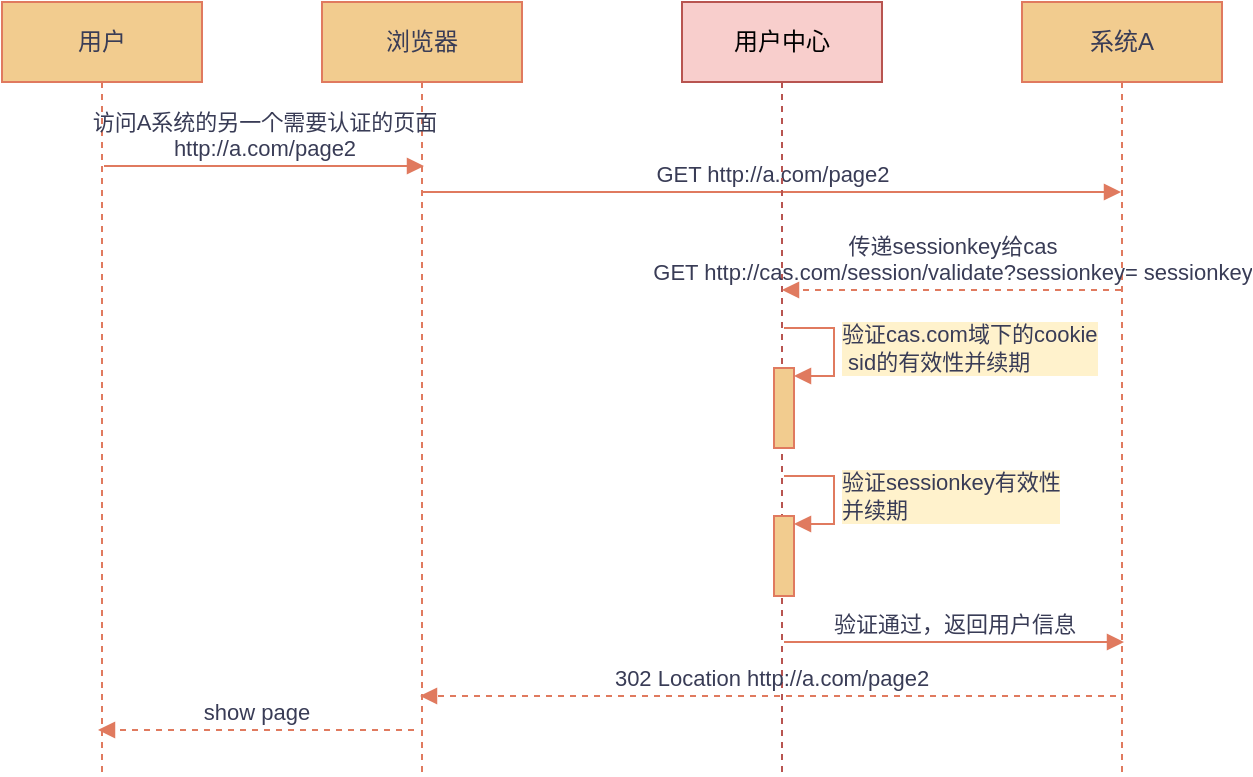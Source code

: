 <mxfile version="13.6.2" type="github">
  <diagram id="9yGuTlsZ8Y7SOnh658ti" name="第 1 页">
    <mxGraphModel dx="2066" dy="1041" grid="0" gridSize="10" guides="1" tooltips="1" connect="1" arrows="1" fold="1" page="0" pageScale="1" pageWidth="827" pageHeight="1169" background="none" math="0" shadow="0">
      <root>
        <mxCell id="0" />
        <mxCell id="1" parent="0" />
        <mxCell id="cOHTzzDG18c5NZVRI5Rh-1" value="用户" style="shape=umlLifeline;perimeter=lifelinePerimeter;whiteSpace=wrap;html=1;container=1;collapsible=0;recursiveResize=0;outlineConnect=0;fillColor=#F2CC8F;strokeColor=#E07A5F;fontColor=#393C56;labelBackgroundColor=none;" parent="1" vertex="1">
          <mxGeometry x="78" y="113" width="100" height="385" as="geometry" />
        </mxCell>
        <mxCell id="cOHTzzDG18c5NZVRI5Rh-5" value="浏览器" style="shape=umlLifeline;perimeter=lifelinePerimeter;whiteSpace=wrap;html=1;container=1;collapsible=0;recursiveResize=0;outlineConnect=0;fillColor=#F2CC8F;strokeColor=#E07A5F;fontColor=#393C56;labelBackgroundColor=none;" parent="1" vertex="1">
          <mxGeometry x="238" y="113" width="100" height="385" as="geometry" />
        </mxCell>
        <mxCell id="cOHTzzDG18c5NZVRI5Rh-11" value="GET http://a.com/page2" style="html=1;verticalAlign=bottom;endArrow=block;strokeColor=#E07A5F;fontColor=#393C56;labelBackgroundColor=none;" parent="cOHTzzDG18c5NZVRI5Rh-5" edge="1">
          <mxGeometry width="80" relative="1" as="geometry">
            <mxPoint x="50" y="95" as="sourcePoint" />
            <mxPoint x="399.5" y="95" as="targetPoint" />
          </mxGeometry>
        </mxCell>
        <mxCell id="cOHTzzDG18c5NZVRI5Rh-6" value="用户中心" style="shape=umlLifeline;perimeter=lifelinePerimeter;whiteSpace=wrap;html=1;container=1;collapsible=0;recursiveResize=0;outlineConnect=0;fillColor=#f8cecc;strokeColor=#b85450;labelBackgroundColor=none;" parent="1" vertex="1">
          <mxGeometry x="418" y="113" width="100" height="386" as="geometry" />
        </mxCell>
        <mxCell id="u-cGchz_qDVYLQRvQrQZ-2" value="验证sessionkey有效性&lt;br&gt;并续期" style="edgeStyle=orthogonalEdgeStyle;html=1;align=left;spacingLeft=2;endArrow=block;rounded=0;entryX=1;entryY=0;strokeColor=#E07A5F;fontColor=#393C56;labelBackgroundColor=#FFF2CC;" parent="cOHTzzDG18c5NZVRI5Rh-6" edge="1">
          <mxGeometry relative="1" as="geometry">
            <mxPoint x="51" y="237" as="sourcePoint" />
            <Array as="points">
              <mxPoint x="76" y="237" />
            </Array>
            <mxPoint x="56" y="261" as="targetPoint" />
          </mxGeometry>
        </mxCell>
        <mxCell id="u-cGchz_qDVYLQRvQrQZ-3" value="" style="html=1;points=[];perimeter=orthogonalPerimeter;fillColor=#F2CC8F;strokeColor=#E07A5F;fontColor=#393C56;labelBackgroundColor=none;" parent="cOHTzzDG18c5NZVRI5Rh-6" vertex="1">
          <mxGeometry x="46" y="257" width="10" height="40" as="geometry" />
        </mxCell>
        <mxCell id="Y87x2AK9z4zEFqLmgnwZ-1" value="验证cas.com域下的cookie&lt;br&gt;&amp;nbsp;sid的有效性并续期" style="edgeStyle=orthogonalEdgeStyle;html=1;align=left;spacingLeft=2;endArrow=block;rounded=0;entryX=1;entryY=0;strokeColor=#E07A5F;fontColor=#393C56;labelBackgroundColor=#FFF2CC;" parent="cOHTzzDG18c5NZVRI5Rh-6" edge="1">
          <mxGeometry relative="1" as="geometry">
            <mxPoint x="51" y="163" as="sourcePoint" />
            <Array as="points">
              <mxPoint x="76" y="163" />
            </Array>
            <mxPoint x="56" y="187" as="targetPoint" />
          </mxGeometry>
        </mxCell>
        <mxCell id="Y87x2AK9z4zEFqLmgnwZ-2" value="" style="html=1;points=[];perimeter=orthogonalPerimeter;fillColor=#F2CC8F;strokeColor=#E07A5F;fontColor=#393C56;labelBackgroundColor=none;" parent="cOHTzzDG18c5NZVRI5Rh-6" vertex="1">
          <mxGeometry x="46" y="183" width="10" height="40" as="geometry" />
        </mxCell>
        <mxCell id="cOHTzzDG18c5NZVRI5Rh-7" value="系统A" style="shape=umlLifeline;perimeter=lifelinePerimeter;whiteSpace=wrap;html=1;container=1;collapsible=0;recursiveResize=0;outlineConnect=0;fillColor=#F2CC8F;strokeColor=#E07A5F;fontColor=#393C56;labelBackgroundColor=none;" parent="1" vertex="1">
          <mxGeometry x="588" y="113" width="100" height="386" as="geometry" />
        </mxCell>
        <mxCell id="cOHTzzDG18c5NZVRI5Rh-15" value="传递sessionkey给cas&lt;br&gt;GET http://cas.com/session/validate?sessionkey=&amp;nbsp;sessionkey" style="html=1;verticalAlign=bottom;endArrow=block;strokeColor=#E07A5F;fontColor=#393C56;dashed=1;labelBackgroundColor=none;" parent="1" edge="1">
          <mxGeometry width="80" relative="1" as="geometry">
            <mxPoint x="637.5" y="257" as="sourcePoint" />
            <mxPoint x="468" y="257" as="targetPoint" />
          </mxGeometry>
        </mxCell>
        <mxCell id="cOHTzzDG18c5NZVRI5Rh-16" value="验证通过，返回用户信息" style="html=1;verticalAlign=bottom;endArrow=block;strokeColor=#E07A5F;fontColor=#393C56;labelBackgroundColor=none;" parent="1" edge="1">
          <mxGeometry width="80" relative="1" as="geometry">
            <mxPoint x="469" y="433" as="sourcePoint" />
            <mxPoint x="639" y="433" as="targetPoint" />
          </mxGeometry>
        </mxCell>
        <mxCell id="tDoBP8PQl3Mzpf3dStTA-1" value="&amp;nbsp;302 Location http://a.com/page2" style="html=1;verticalAlign=bottom;endArrow=block;strokeColor=#E07A5F;fontColor=#393C56;dashed=1;labelBackgroundColor=none;" parent="1" edge="1">
          <mxGeometry width="80" relative="1" as="geometry">
            <mxPoint x="635" y="460" as="sourcePoint" />
            <mxPoint x="287" y="460" as="targetPoint" />
          </mxGeometry>
        </mxCell>
        <mxCell id="tDoBP8PQl3Mzpf3dStTA-2" value="show page" style="html=1;verticalAlign=bottom;endArrow=block;strokeColor=#E07A5F;fontColor=#393C56;dashed=1;labelBackgroundColor=none;" parent="1" edge="1">
          <mxGeometry width="80" relative="1" as="geometry">
            <mxPoint x="284" y="477" as="sourcePoint" />
            <mxPoint x="126" y="477" as="targetPoint" />
          </mxGeometry>
        </mxCell>
        <mxCell id="u-cGchz_qDVYLQRvQrQZ-1" value="访问A系统的另一个需要认证的页面&lt;br&gt;http://a.com/page2" style="html=1;verticalAlign=bottom;endArrow=block;strokeColor=#E07A5F;fontColor=#393C56;labelBackgroundColor=none;" parent="1" edge="1">
          <mxGeometry width="80" relative="1" as="geometry">
            <mxPoint x="129" y="195" as="sourcePoint" />
            <mxPoint x="289" y="195" as="targetPoint" />
          </mxGeometry>
        </mxCell>
      </root>
    </mxGraphModel>
  </diagram>
</mxfile>

